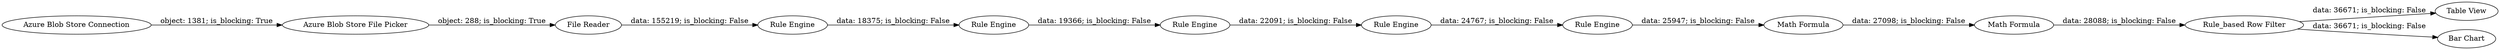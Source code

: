 digraph {
	"6958943484935826713_14" [label="Table View"]
	"6958943484935826713_6" [label="Rule Engine"]
	"6958943484935826713_10" [label="Math Formula"]
	"6958943484935826713_2" [label="Azure Blob Store File Picker"]
	"6958943484935826713_7" [label="Rule Engine"]
	"6958943484935826713_12" [label="Rule_based Row Filter"]
	"6958943484935826713_8" [label="Rule Engine"]
	"6958943484935826713_11" [label="Math Formula"]
	"6958943484935826713_5" [label="Rule Engine"]
	"6958943484935826713_9" [label="Rule Engine"]
	"6958943484935826713_4" [label="File Reader"]
	"6958943484935826713_1" [label="Azure Blob Store Connection"]
	"6958943484935826713_13" [label="Bar Chart"]
	"6958943484935826713_5" -> "6958943484935826713_6" [label="data: 18375; is_blocking: False"]
	"6958943484935826713_8" -> "6958943484935826713_9" [label="data: 24767; is_blocking: False"]
	"6958943484935826713_9" -> "6958943484935826713_10" [label="data: 25947; is_blocking: False"]
	"6958943484935826713_12" -> "6958943484935826713_13" [label="data: 36671; is_blocking: False"]
	"6958943484935826713_4" -> "6958943484935826713_5" [label="data: 155219; is_blocking: False"]
	"6958943484935826713_12" -> "6958943484935826713_14" [label="data: 36671; is_blocking: False"]
	"6958943484935826713_1" -> "6958943484935826713_2" [label="object: 1381; is_blocking: True"]
	"6958943484935826713_10" -> "6958943484935826713_11" [label="data: 27098; is_blocking: False"]
	"6958943484935826713_11" -> "6958943484935826713_12" [label="data: 28088; is_blocking: False"]
	"6958943484935826713_7" -> "6958943484935826713_8" [label="data: 22091; is_blocking: False"]
	"6958943484935826713_6" -> "6958943484935826713_7" [label="data: 19366; is_blocking: False"]
	"6958943484935826713_2" -> "6958943484935826713_4" [label="object: 288; is_blocking: True"]
	rankdir=LR
}
